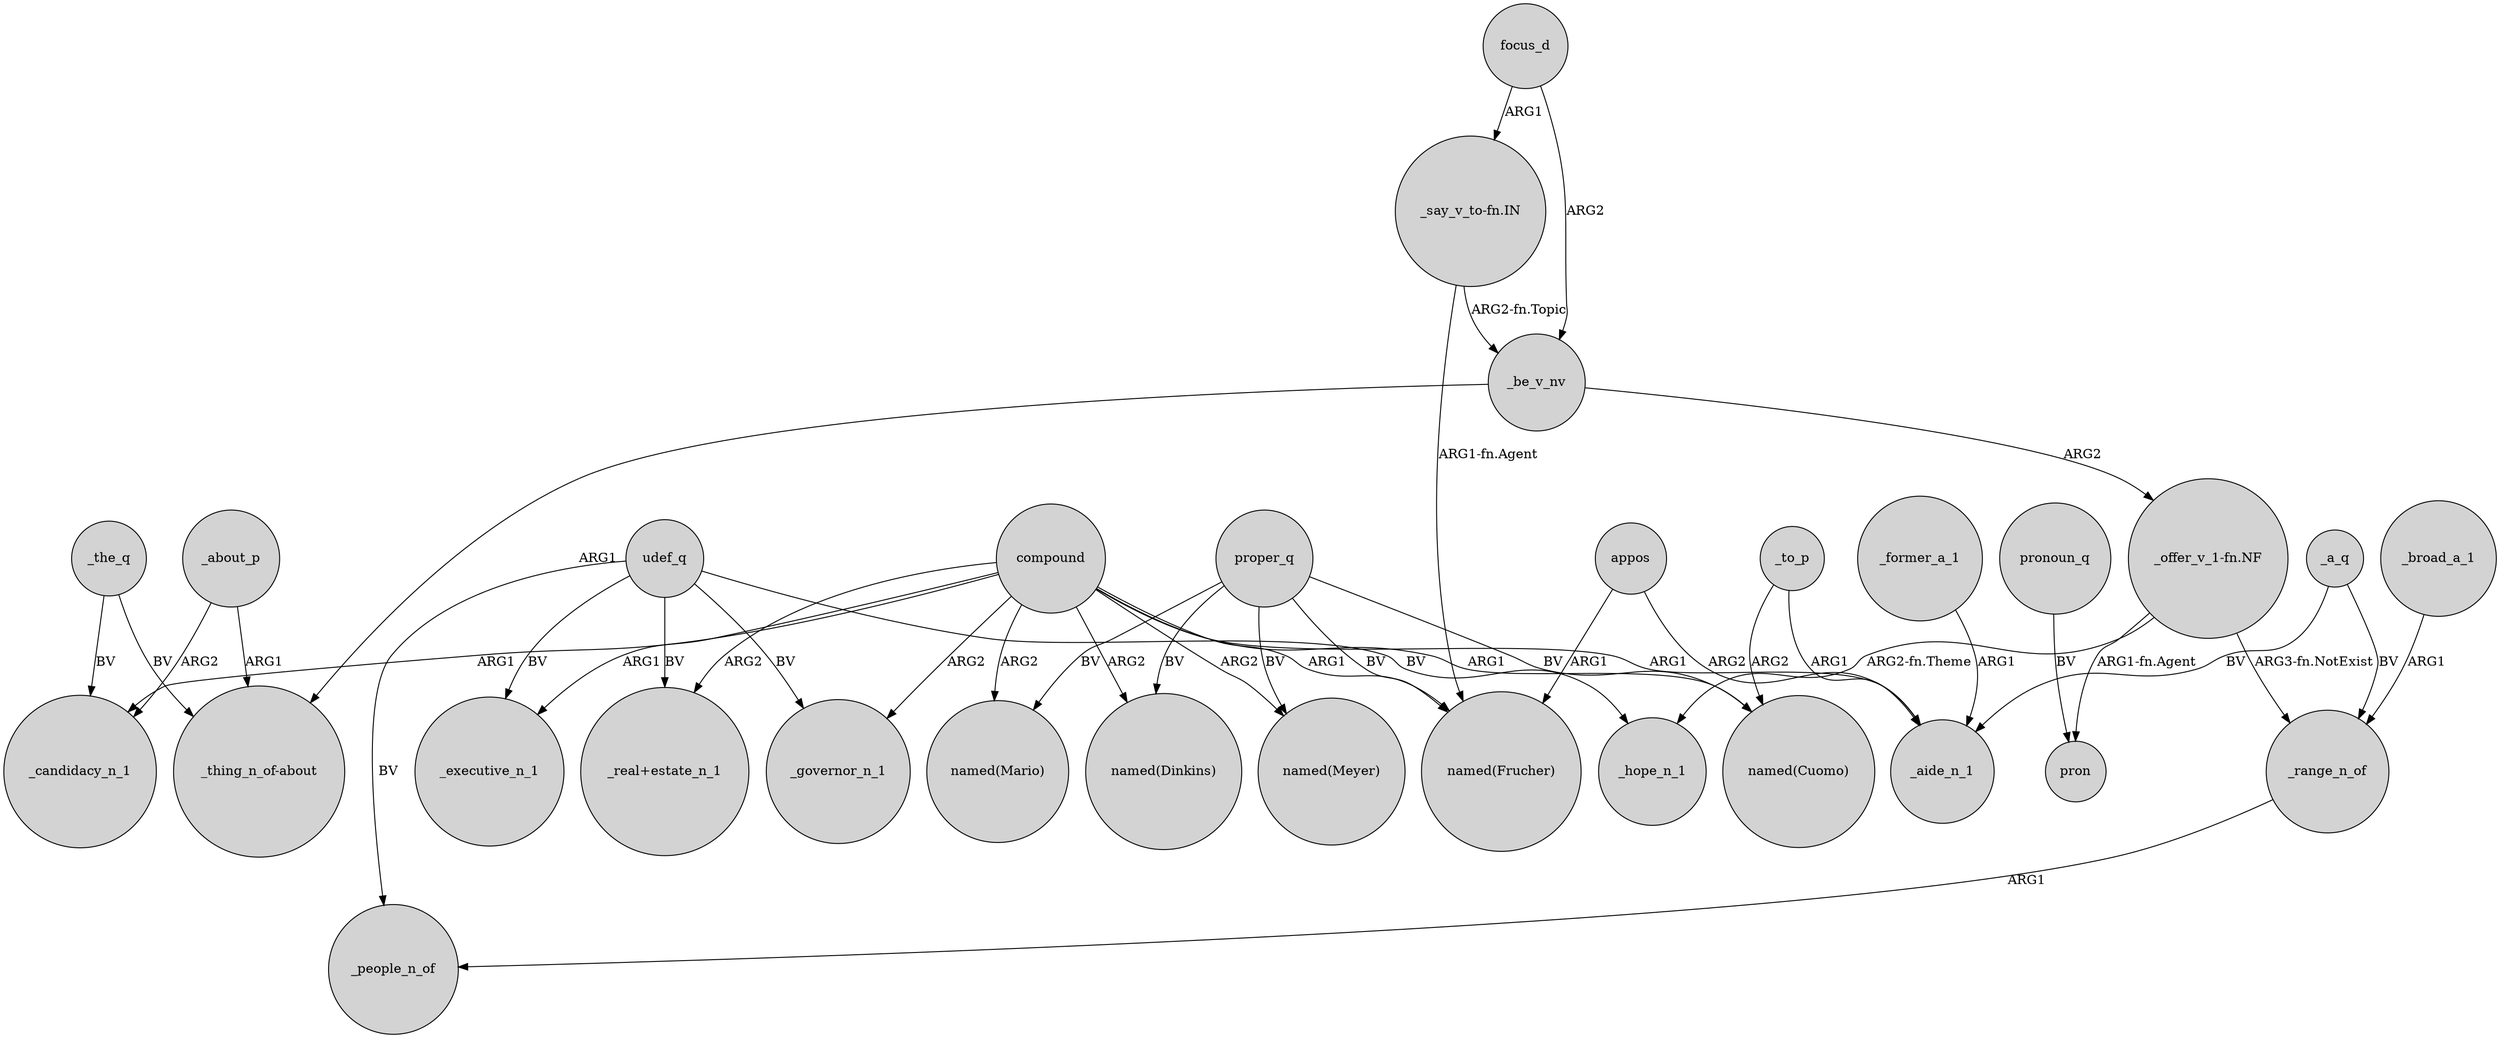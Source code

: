 digraph {
	node [shape=circle style=filled]
	_about_p -> _candidacy_n_1 [label=ARG2]
	_the_q -> _candidacy_n_1 [label=BV]
	proper_q -> "named(Mario)" [label=BV]
	udef_q -> _executive_n_1 [label=BV]
	udef_q -> _governor_n_1 [label=BV]
	compound -> _candidacy_n_1 [label=ARG1]
	_former_a_1 -> _aide_n_1 [label=ARG1]
	compound -> _executive_n_1 [label=ARG1]
	_range_n_of -> _people_n_of [label=ARG1]
	"_say_v_to-fn.IN" -> "named(Frucher)" [label="ARG1-fn.Agent"]
	_be_v_nv -> "_thing_n_of-about" [label=ARG1]
	compound -> "named(Dinkins)" [label=ARG2]
	appos -> _aide_n_1 [label=ARG2]
	_a_q -> _aide_n_1 [label=BV]
	proper_q -> "named(Meyer)" [label=BV]
	compound -> "_real+estate_n_1" [label=ARG2]
	_about_p -> "_thing_n_of-about" [label=ARG1]
	proper_q -> "named(Frucher)" [label=BV]
	_broad_a_1 -> _range_n_of [label=ARG1]
	pronoun_q -> pron [label=BV]
	_a_q -> _range_n_of [label=BV]
	udef_q -> _people_n_of [label=BV]
	compound -> "named(Mario)" [label=ARG2]
	compound -> _governor_n_1 [label=ARG2]
	"_offer_v_1-fn.NF" -> _hope_n_1 [label="ARG2-fn.Theme"]
	compound -> _aide_n_1 [label=ARG1]
	focus_d -> _be_v_nv [label=ARG2]
	"_say_v_to-fn.IN" -> _be_v_nv [label="ARG2-fn.Topic"]
	udef_q -> "_real+estate_n_1" [label=BV]
	compound -> "named(Meyer)" [label=ARG2]
	_to_p -> "named(Cuomo)" [label=ARG2]
	"_offer_v_1-fn.NF" -> _range_n_of [label="ARG3-fn.NotExist"]
	_be_v_nv -> "_offer_v_1-fn.NF" [label=ARG2]
	appos -> "named(Frucher)" [label=ARG1]
	compound -> "named(Frucher)" [label=ARG1]
	_to_p -> _aide_n_1 [label=ARG1]
	compound -> "named(Cuomo)" [label=ARG1]
	_the_q -> "_thing_n_of-about" [label=BV]
	proper_q -> "named(Cuomo)" [label=BV]
	proper_q -> "named(Dinkins)" [label=BV]
	focus_d -> "_say_v_to-fn.IN" [label=ARG1]
	udef_q -> _hope_n_1 [label=BV]
	"_offer_v_1-fn.NF" -> pron [label="ARG1-fn.Agent"]
}
